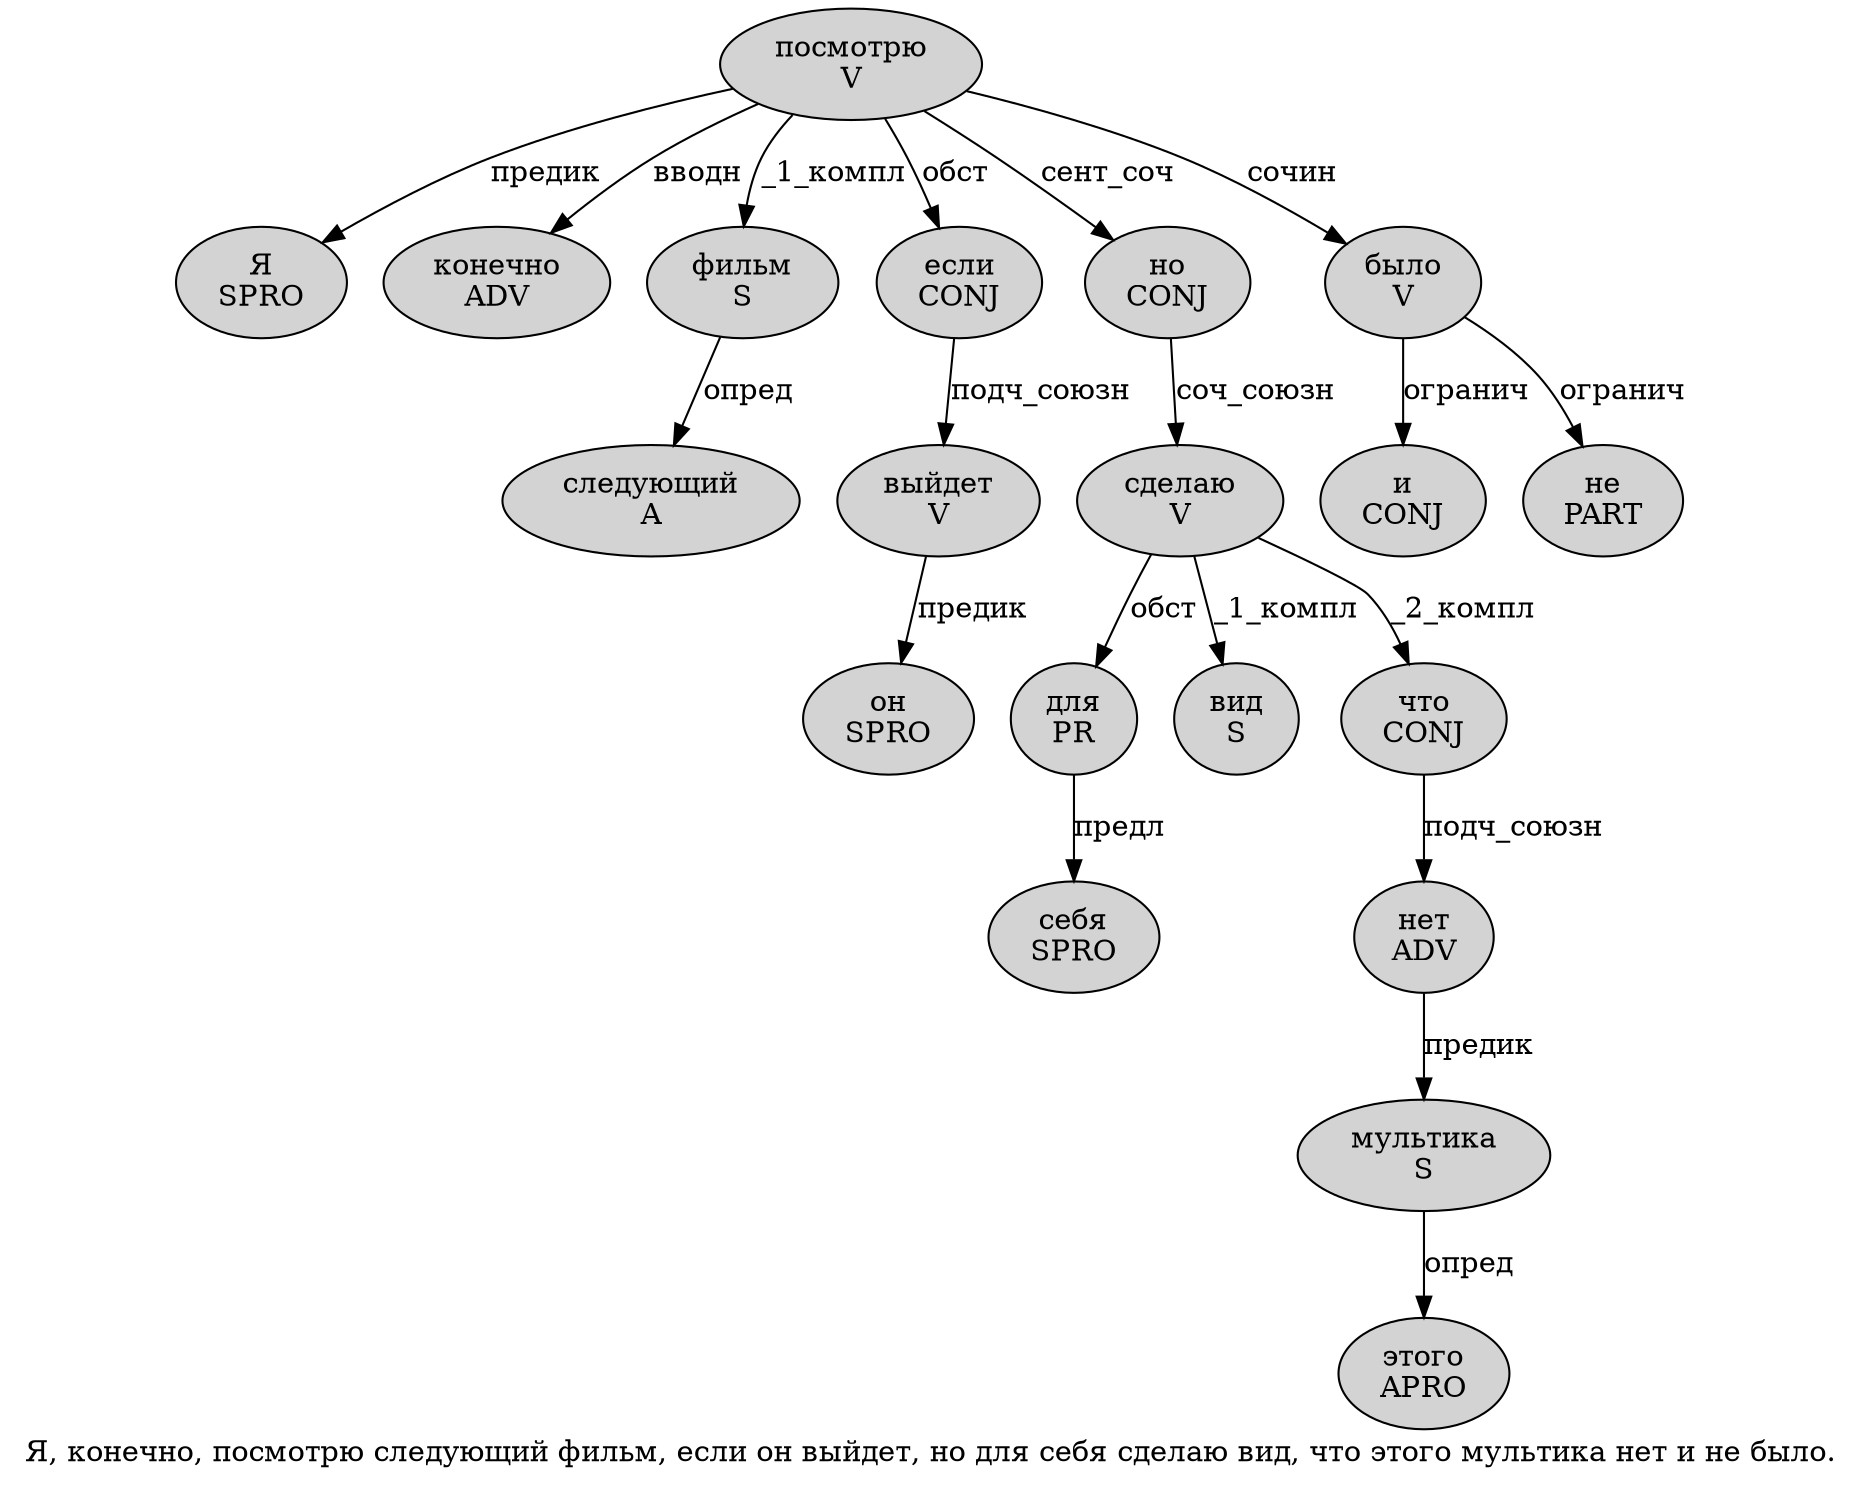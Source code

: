 digraph SENTENCE_2923 {
	graph [label="Я, конечно, посмотрю следующий фильм, если он выйдет, но для себя сделаю вид, что этого мультика нет и не было."]
	node [style=filled]
		0 [label="Я
SPRO" color="" fillcolor=lightgray penwidth=1 shape=ellipse]
		2 [label="конечно
ADV" color="" fillcolor=lightgray penwidth=1 shape=ellipse]
		4 [label="посмотрю
V" color="" fillcolor=lightgray penwidth=1 shape=ellipse]
		5 [label="следующий
A" color="" fillcolor=lightgray penwidth=1 shape=ellipse]
		6 [label="фильм
S" color="" fillcolor=lightgray penwidth=1 shape=ellipse]
		8 [label="если
CONJ" color="" fillcolor=lightgray penwidth=1 shape=ellipse]
		9 [label="он
SPRO" color="" fillcolor=lightgray penwidth=1 shape=ellipse]
		10 [label="выйдет
V" color="" fillcolor=lightgray penwidth=1 shape=ellipse]
		12 [label="но
CONJ" color="" fillcolor=lightgray penwidth=1 shape=ellipse]
		13 [label="для
PR" color="" fillcolor=lightgray penwidth=1 shape=ellipse]
		14 [label="себя
SPRO" color="" fillcolor=lightgray penwidth=1 shape=ellipse]
		15 [label="сделаю
V" color="" fillcolor=lightgray penwidth=1 shape=ellipse]
		16 [label="вид
S" color="" fillcolor=lightgray penwidth=1 shape=ellipse]
		18 [label="что
CONJ" color="" fillcolor=lightgray penwidth=1 shape=ellipse]
		19 [label="этого
APRO" color="" fillcolor=lightgray penwidth=1 shape=ellipse]
		20 [label="мультика
S" color="" fillcolor=lightgray penwidth=1 shape=ellipse]
		21 [label="нет
ADV" color="" fillcolor=lightgray penwidth=1 shape=ellipse]
		22 [label="и
CONJ" color="" fillcolor=lightgray penwidth=1 shape=ellipse]
		23 [label="не
PART" color="" fillcolor=lightgray penwidth=1 shape=ellipse]
		24 [label="было
V" color="" fillcolor=lightgray penwidth=1 shape=ellipse]
			24 -> 22 [label="огранич"]
			24 -> 23 [label="огранич"]
			18 -> 21 [label="подч_союзн"]
			10 -> 9 [label="предик"]
			4 -> 0 [label="предик"]
			4 -> 2 [label="вводн"]
			4 -> 6 [label="_1_компл"]
			4 -> 8 [label="обст"]
			4 -> 12 [label="сент_соч"]
			4 -> 24 [label="сочин"]
			8 -> 10 [label="подч_союзн"]
			21 -> 20 [label="предик"]
			13 -> 14 [label="предл"]
			15 -> 13 [label="обст"]
			15 -> 16 [label="_1_компл"]
			15 -> 18 [label="_2_компл"]
			20 -> 19 [label="опред"]
			12 -> 15 [label="соч_союзн"]
			6 -> 5 [label="опред"]
}